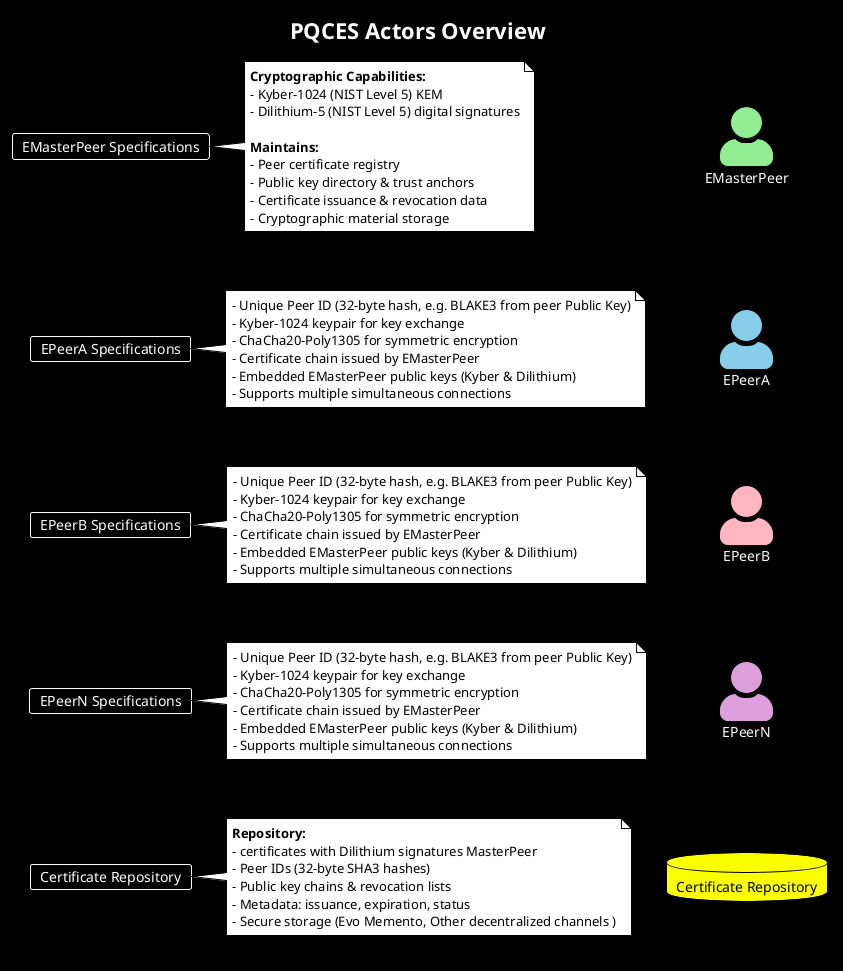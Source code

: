 @startuml
!theme plain

' Global dark theme settings
skinparam backgroundColor #000000
skinparam defaultFontColor #FFFFFF

'Colors definition
!$PEER_A_COLOR = "#87CEEB"
!$MASTER_PEER_COLOR = "#90EE90"
!$REPOSITORY_COLOR = "#00FFFF"
!$PEER_B_COLOR = "#FFB6C1"
!$PEER_N_COLOR = "#DDA0DD"
!$SYSTEM_COLOR = "#FFFFFF"

'Styling for dark theme
skinparam note {
    BackgroundColor #FFFFFF
    BorderColor #000000
    FontColor #000000
}

skinparam card {
    BackgroundColor #000000
    BorderColor #FFFFFF
    FontColor #FFFFFF
}

' Actor specific settings - using monochrome style

skinparam actor {
    StereotypeFontColor #FFFFFF
    FontColor #FFFFFF
}
skinparam actorStyle awesome
skinparam control {
    BackgroundColor $MASTER_PEER_COLOR
    BorderColor $MASTER_PEER_COLOR
    FontColor #FFFFFF
}

skinparam database {
    BackgroundColor #FFFFFF
    BorderColor #000000
    FontColor #FFFFFF
}

title Cyborg AI - System Actors Overview

' MasterPeer
actor "MasterPeer" as MP $MASTER_PEER_COLOR
card "MasterPeer Specifications" as MP_CARD
note right of MP_CARD
  - Signaling server
  - Has PK_MP (Public Key)
  - Has SK_MP (Secret Key)
  - Manages MAP_REGISTER and MAP_OFFER
  - Handles connection signaling
  - Verifies HMAC signatures
  - Routes SDP messages
  - Manages peer connections
  - Handles disconnection events
end note

' System Components
database "Foundation" as DB $MASTER_PEER_COLOR
card "Foundation" as SYS_CARD
note right of SYS_CARD
  MAP_REGISTER:
  - Stores peer registrations
  - Key: hash
  - Value: EWebrtc struct
@startuml
!theme plain

' Global dark theme settings
skinparam backgroundColor #000000
skinparam defaultFontColor #FFFFFF

'Colors definition
!$PEER_A_COLOR = "#87CEEB"
!$MASTER_PEER_COLOR = "#90EE90"
!$PEER_B_COLOR = "#FFB6C1"
!$PEER_N_COLOR = "#DDA0DD"
!$SYSTEM_COLOR = "#FFFFFF"

'Styling for dark theme
skinparam note {
    BackgroundColor #FFFFFF
    BorderColor #000000
    FontColor #000000
}

skinparam card {
    BackgroundColor #000000
    BorderColor #FFFFFF
    FontColor #FFFFFF
}

' Actor specific settings - using monochrome style
skinparam actor {
    StereotypeFontColor #FFFFFF
    FontColor #FFFFFF
}
skinparam actorStyle awesome
skinparam control {
    BackgroundColor $MASTER_PEER_COLOR
    BorderColor $MASTER_PEER_COLOR
    FontColor #FFFFFF
}
skinparam database {
    BackgroundColor #000000
    BorderColor #000000
    FontColor #000000
}

title PQCES Actors Overview

' Master Peer (Trust Anchor / CA)
actor "EMasterPeer" as MP $MASTER_PEER_COLOR
card "EMasterPeer Specifications" as MP_CARD
note right of MP_CARD
  **Cryptographic Capabilities:**
  - Kyber-1024 (NIST Level 5) KEM
  - Dilithium-5 (NIST Level 5) digital signatures

  **Maintains:**
  - Peer certificate registry
  - Public key directory & trust anchors
  - Certificate issuance & revocation data
  - Cryptographic material storage
end note

' Certificate Repository
database "Certificate Repository" as DB #fbff00
card "Certificate Repository" as SYS_CARD
note right of SYS_CARD
  **Repository:**
  - certificates with Dilithium signatures MasterPeer
  - Peer IDs (32-byte SHA3 hashes)
  - Public key chains & revocation lists
  - Metadata: issuance, expiration, status
  - Secure storage (Evo Memento, Other decentralized channels )
end note

' PeerA (Single-Peer Client)
actor "EPeerA" as PA $PEER_A_COLOR
card "EPeerA Specifications" as PA_CARD
note right of PA_CARD
  - Unique Peer ID (32-byte hash, e.g. BLAKE3 from peer Public Key)
  - Kyber-1024 keypair for key exchange
  - ChaCha20-Poly1305 for symmetric encryption
  - Certificate chain issued by EMasterPeer
  - Embedded EMasterPeer public keys (Kyber & Dilithium)
  - Supports multiple simultaneous connections
end note

' PeerB (Multi-Peer Client)
actor "EPeerB" as PB $PEER_B_COLOR
card "EPeerB Specifications" as PB_CARD
note right of PB_CARD
  - Unique Peer ID (32-byte hash, e.g. BLAKE3 from peer Public Key)
  - Kyber-1024 keypair for key exchange
  - ChaCha20-Poly1305 for symmetric encryption
  - Certificate chain issued by EMasterPeer
  - Embedded EMasterPeer public keys (Kyber & Dilithium)
  - Supports multiple simultaneous connections
end note

' PeerN (Generic Peer)
actor "EPeerN" as PN $PEER_N_COLOR
card "EPeerN Specifications" as PN_CARD
note right of PN_CARD
  - Unique Peer ID (32-byte hash, e.g. BLAKE3 from peer Public Key)
  - Kyber-1024 keypair for key exchange
  - ChaCha20-Poly1305 for symmetric encryption
  - Certificate chain issued by EMasterPeer
  - Embedded EMasterPeer public keys (Kyber & Dilithium)
  - Supports multiple simultaneous connections
end note

' Layout adjustments
MP -[hidden]-> PA
PA -[hidden]-> PB
PB -[hidden]-> PN
PN -[hidden]-> DB

MP_CARD -[hidden]-> PA_CARD
PA_CARD -[hidden]-> PB_CARD
PB_CARD -[hidden]-> PN_CARD
PN_CARD -[hidden]-> SYS_CARD

footer ""
@enduml
  MAP_OFFER:
  - Stores pending offers
  - Key: hash
  - Value: EWebrtc struct

  EWebrtc Structure:
  - id: Unique identifier
  - time: Timestamp
  - version: Entity version
  - peer_from: Sender ID
  - peer_to: Recipient ID
  - sdp_type: OFFER/ANSWER/REGISTER
  - sdp: Encrypted connection info
end note

' PeerA
actor "PeerA" as PA $PEER_A_COLOR
card "PeerA Specifications" as PA_CARD
note right of PA_CARD
  - Client with single peer connection
  - Has unique ID_A
  - Contains PK_A (Public Key)
  - Contains SK_A (Secret Key)
  - Has MasterPeer's PK_MP embedded
  - Supports WebRTC connections
  - Handles SDP_OFFER and SDP_ANSWER
  - Can connect to multiple peers
end note

' PeerB
actor "PeerB" as PB $PEER_B_COLOR
card "PeerB Specifications" as PB_CARD
note right of PB_CARD
  - Client with multi-peer capabilities
  - Has unique ID_B
  - Contains PK_B (Public Key)
  - Contains SK_B (Secret Key)
  - Has MasterPeer's PK_MP embedded
  - Supports WebRTC connections
  - Handles SDP registration
  - Can connect to multiple peers
end note

' PeerN
actor "PeerN" as PN $PEER_N_COLOR
card "PeerN Specifications" as PN_CARD
note right of PN_CARD
  - Generic client with single peer connection
  - Has unique ID
  - Contains own Public/Secret keys
  - Has MasterPeer's PK_MP embedded
  - Supports WebRTC connections
  - Can connect to multiple peers
end note

' Layout adjustments
MP -[hidden]-> PA
PA -[hidden]-> PB
PB -[hidden]-> PN
PN -[hidden]-> DB

MP_CARD -[hidden]-> PA_CARD
PA_CARD -[hidden]-> PB_CARD
PB_CARD -[hidden]-> PN_CARD
PN_CARD -[hidden]-> SYS_CARD

@enduml